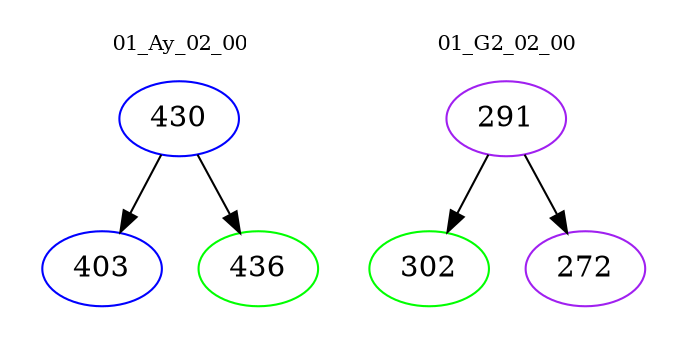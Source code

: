 digraph{
subgraph cluster_0 {
color = white
label = "01_Ay_02_00";
fontsize=10;
T0_430 [label="430", color="blue"]
T0_430 -> T0_403 [color="black"]
T0_403 [label="403", color="blue"]
T0_430 -> T0_436 [color="black"]
T0_436 [label="436", color="green"]
}
subgraph cluster_1 {
color = white
label = "01_G2_02_00";
fontsize=10;
T1_291 [label="291", color="purple"]
T1_291 -> T1_302 [color="black"]
T1_302 [label="302", color="green"]
T1_291 -> T1_272 [color="black"]
T1_272 [label="272", color="purple"]
}
}
